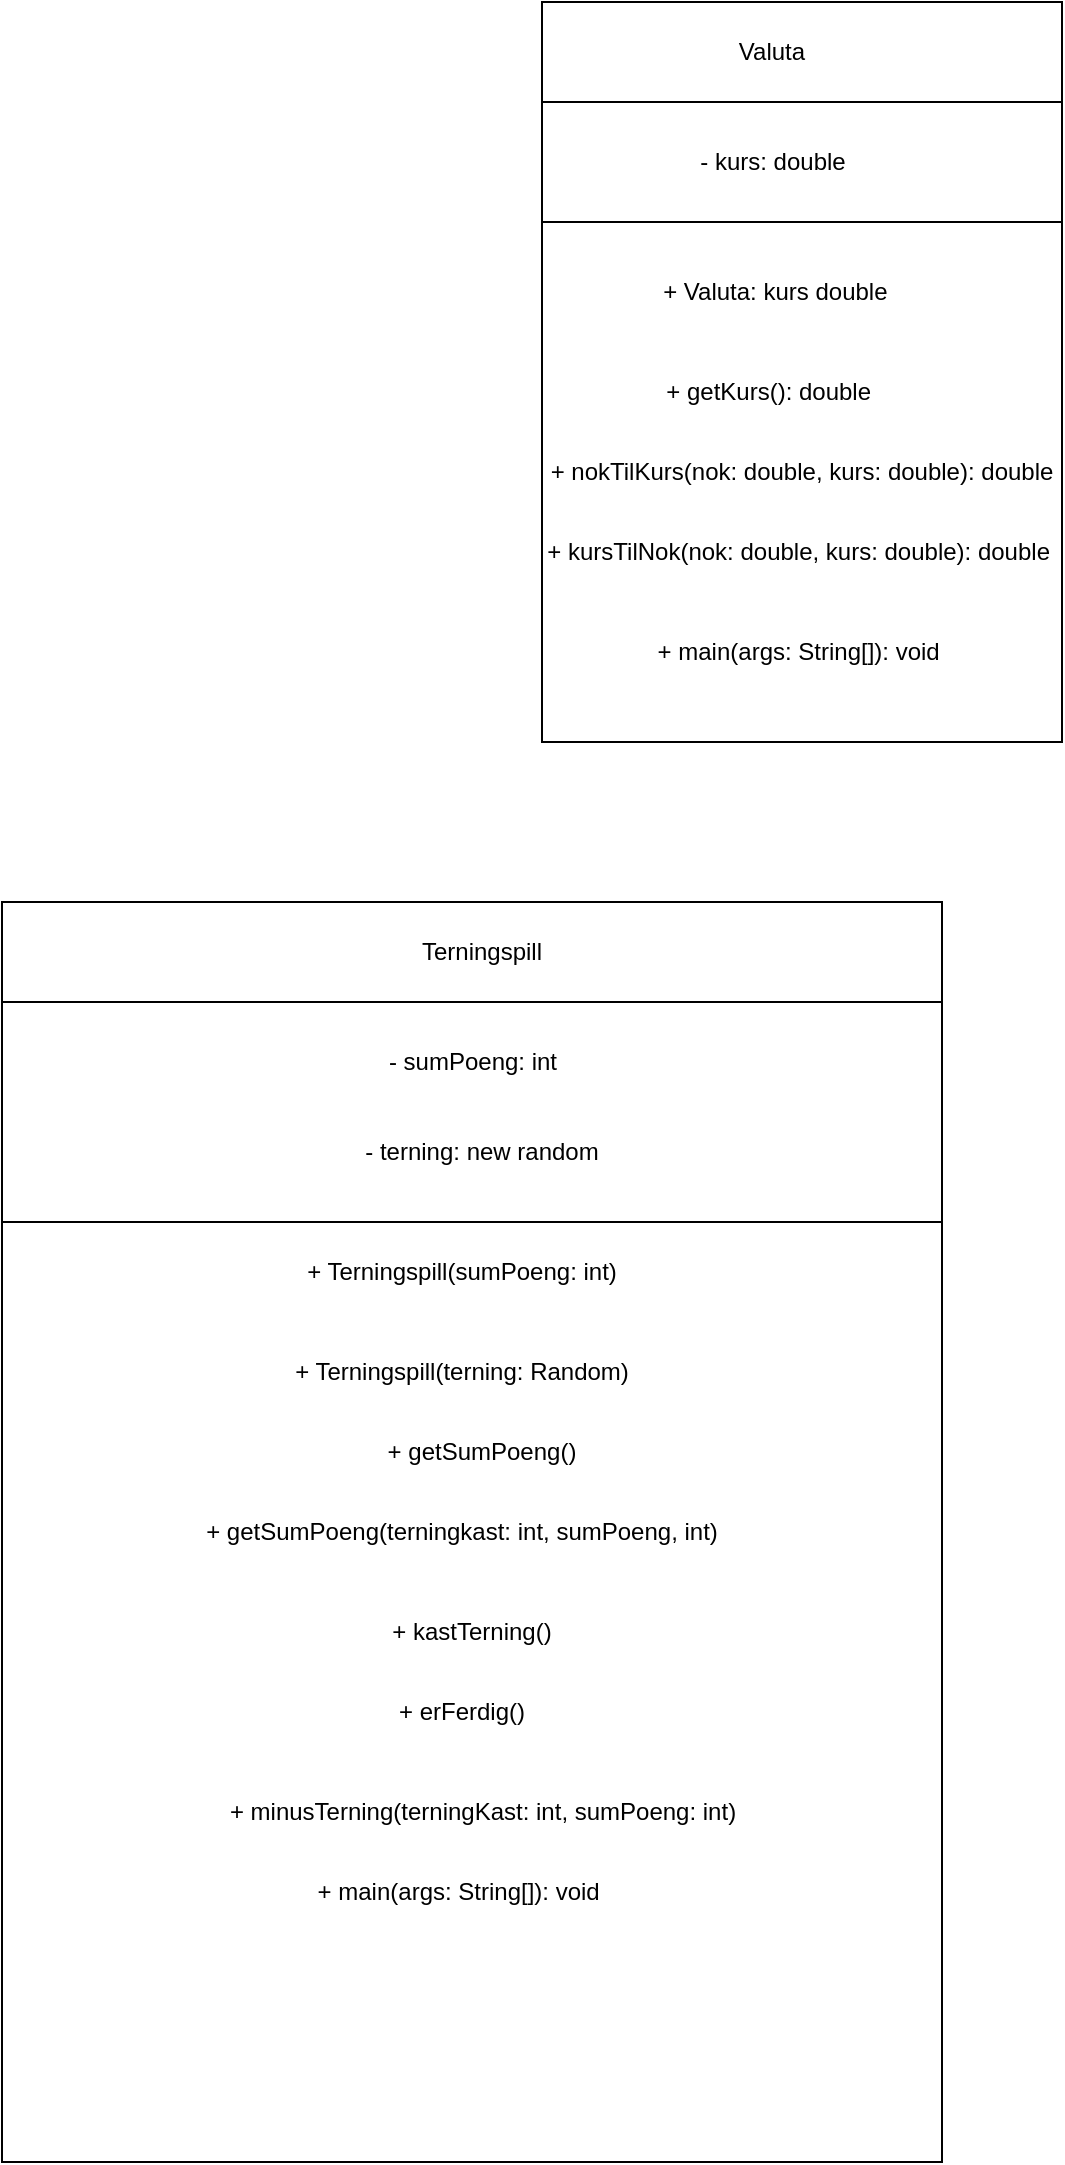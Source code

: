 <mxfile version="24.7.13">
  <diagram name="Page-1" id="YCBen0mi4yipPIK2qHk5">
    <mxGraphModel dx="1242" dy="785" grid="1" gridSize="10" guides="1" tooltips="1" connect="1" arrows="1" fold="1" page="1" pageScale="1" pageWidth="827" pageHeight="1169" math="0" shadow="0">
      <root>
        <mxCell id="0" />
        <mxCell id="1" parent="0" />
        <mxCell id="kMubSyRO_u5HSEQt0AUy-2" value="" style="rounded=0;whiteSpace=wrap;html=1;" vertex="1" parent="1">
          <mxGeometry x="360" y="80" width="260" height="50" as="geometry" />
        </mxCell>
        <mxCell id="kMubSyRO_u5HSEQt0AUy-3" value="Valuta" style="text;html=1;align=center;verticalAlign=middle;whiteSpace=wrap;rounded=0;" vertex="1" parent="1">
          <mxGeometry x="445" y="90" width="60" height="30" as="geometry" />
        </mxCell>
        <mxCell id="kMubSyRO_u5HSEQt0AUy-4" value="" style="rounded=0;whiteSpace=wrap;html=1;" vertex="1" parent="1">
          <mxGeometry x="360" y="130" width="260" height="60" as="geometry" />
        </mxCell>
        <mxCell id="kMubSyRO_u5HSEQt0AUy-5" value="- kurs: double" style="text;html=1;align=center;verticalAlign=middle;whiteSpace=wrap;rounded=0;" vertex="1" parent="1">
          <mxGeometry x="412.5" y="145" width="125" height="30" as="geometry" />
        </mxCell>
        <mxCell id="kMubSyRO_u5HSEQt0AUy-6" value="" style="whiteSpace=wrap;html=1;aspect=fixed;" vertex="1" parent="1">
          <mxGeometry x="360" y="190" width="260" height="260" as="geometry" />
        </mxCell>
        <mxCell id="kMubSyRO_u5HSEQt0AUy-11" value="&amp;nbsp;+ Valuta: kurs double" style="text;html=1;align=center;verticalAlign=middle;whiteSpace=wrap;rounded=0;" vertex="1" parent="1">
          <mxGeometry x="370" y="210" width="210" height="30" as="geometry" />
        </mxCell>
        <mxCell id="kMubSyRO_u5HSEQt0AUy-12" value="+ getKurs(): double&amp;nbsp;" style="text;html=1;align=center;verticalAlign=middle;whiteSpace=wrap;rounded=0;" vertex="1" parent="1">
          <mxGeometry x="370" y="260" width="210" height="30" as="geometry" />
        </mxCell>
        <mxCell id="kMubSyRO_u5HSEQt0AUy-13" value="+ nokTilKurs(nok: double, kurs: double): double" style="text;html=1;align=center;verticalAlign=middle;whiteSpace=wrap;rounded=0;" vertex="1" parent="1">
          <mxGeometry x="360" y="300" width="260" height="30" as="geometry" />
        </mxCell>
        <mxCell id="kMubSyRO_u5HSEQt0AUy-14" value="+ kursTilNok(nok: double, kurs: double): double&amp;nbsp;" style="text;html=1;align=center;verticalAlign=middle;whiteSpace=wrap;rounded=0;" vertex="1" parent="1">
          <mxGeometry x="360" y="340" width="260" height="30" as="geometry" />
        </mxCell>
        <mxCell id="kMubSyRO_u5HSEQt0AUy-16" value="+ main(args: String[]): void&amp;nbsp;" style="text;html=1;align=center;verticalAlign=middle;whiteSpace=wrap;rounded=0;" vertex="1" parent="1">
          <mxGeometry x="370" y="390" width="240" height="30" as="geometry" />
        </mxCell>
        <mxCell id="kMubSyRO_u5HSEQt0AUy-27" value="" style="rounded=0;whiteSpace=wrap;html=1;" vertex="1" parent="1">
          <mxGeometry x="90" y="530" width="470" height="50" as="geometry" />
        </mxCell>
        <mxCell id="kMubSyRO_u5HSEQt0AUy-28" value="Terningspill" style="text;html=1;align=center;verticalAlign=middle;whiteSpace=wrap;rounded=0;" vertex="1" parent="1">
          <mxGeometry x="300" y="540" width="60" height="30" as="geometry" />
        </mxCell>
        <mxCell id="kMubSyRO_u5HSEQt0AUy-38" style="edgeStyle=orthogonalEdgeStyle;rounded=0;orthogonalLoop=1;jettySize=auto;html=1;exitX=0.75;exitY=1;exitDx=0;exitDy=0;entryX=0.75;entryY=0;entryDx=0;entryDy=0;" edge="1" parent="1" source="kMubSyRO_u5HSEQt0AUy-29" target="kMubSyRO_u5HSEQt0AUy-31">
          <mxGeometry relative="1" as="geometry" />
        </mxCell>
        <mxCell id="kMubSyRO_u5HSEQt0AUy-29" value="" style="rounded=0;whiteSpace=wrap;html=1;" vertex="1" parent="1">
          <mxGeometry x="90" y="580" width="470" height="110" as="geometry" />
        </mxCell>
        <mxCell id="kMubSyRO_u5HSEQt0AUy-30" value="- sumPoeng: int" style="text;html=1;align=center;verticalAlign=middle;whiteSpace=wrap;rounded=0;" vertex="1" parent="1">
          <mxGeometry x="262.5" y="595" width="125" height="30" as="geometry" />
        </mxCell>
        <mxCell id="kMubSyRO_u5HSEQt0AUy-31" value="" style="whiteSpace=wrap;html=1;aspect=fixed;" vertex="1" parent="1">
          <mxGeometry x="90" y="690" width="470" height="470" as="geometry" />
        </mxCell>
        <mxCell id="kMubSyRO_u5HSEQt0AUy-32" value="+ Terningspill(sumPoeng: int)" style="text;html=1;align=center;verticalAlign=middle;whiteSpace=wrap;rounded=0;" vertex="1" parent="1">
          <mxGeometry x="215" y="700" width="210" height="30" as="geometry" />
        </mxCell>
        <mxCell id="kMubSyRO_u5HSEQt0AUy-33" value="+ Terningspill(terning: Random)" style="text;html=1;align=center;verticalAlign=middle;whiteSpace=wrap;rounded=0;" vertex="1" parent="1">
          <mxGeometry x="215" y="750" width="210" height="30" as="geometry" />
        </mxCell>
        <mxCell id="kMubSyRO_u5HSEQt0AUy-34" value="+ getSumPoeng()" style="text;html=1;align=center;verticalAlign=middle;whiteSpace=wrap;rounded=0;" vertex="1" parent="1">
          <mxGeometry x="200" y="790" width="260" height="30" as="geometry" />
        </mxCell>
        <mxCell id="kMubSyRO_u5HSEQt0AUy-35" value="+ getSumPoeng(terningkast: int, sumPoeng, int)" style="text;html=1;align=center;verticalAlign=middle;whiteSpace=wrap;rounded=0;" vertex="1" parent="1">
          <mxGeometry x="190" y="830" width="260" height="30" as="geometry" />
        </mxCell>
        <mxCell id="kMubSyRO_u5HSEQt0AUy-36" value="+ main(args: String[]): void&amp;nbsp;" style="text;html=1;align=center;verticalAlign=middle;whiteSpace=wrap;rounded=0;" vertex="1" parent="1">
          <mxGeometry x="200" y="1010" width="240" height="30" as="geometry" />
        </mxCell>
        <mxCell id="kMubSyRO_u5HSEQt0AUy-37" value="- terning: new random" style="text;html=1;align=center;verticalAlign=middle;whiteSpace=wrap;rounded=0;" vertex="1" parent="1">
          <mxGeometry x="240" y="640" width="180" height="30" as="geometry" />
        </mxCell>
        <mxCell id="kMubSyRO_u5HSEQt0AUy-39" value="+ kastTerning()" style="text;html=1;align=center;verticalAlign=middle;whiteSpace=wrap;rounded=0;" vertex="1" parent="1">
          <mxGeometry x="205" y="880" width="240" height="30" as="geometry" />
        </mxCell>
        <mxCell id="kMubSyRO_u5HSEQt0AUy-40" value="+ erFerdig()" style="text;html=1;align=center;verticalAlign=middle;whiteSpace=wrap;rounded=0;" vertex="1" parent="1">
          <mxGeometry x="120" y="920" width="400" height="30" as="geometry" />
        </mxCell>
        <mxCell id="kMubSyRO_u5HSEQt0AUy-41" value="+ minusTerning(terningKast: int, sumPoeng: int)" style="text;html=1;align=center;verticalAlign=middle;whiteSpace=wrap;rounded=0;" vertex="1" parent="1">
          <mxGeometry x="172.5" y="970" width="315" height="30" as="geometry" />
        </mxCell>
      </root>
    </mxGraphModel>
  </diagram>
</mxfile>
